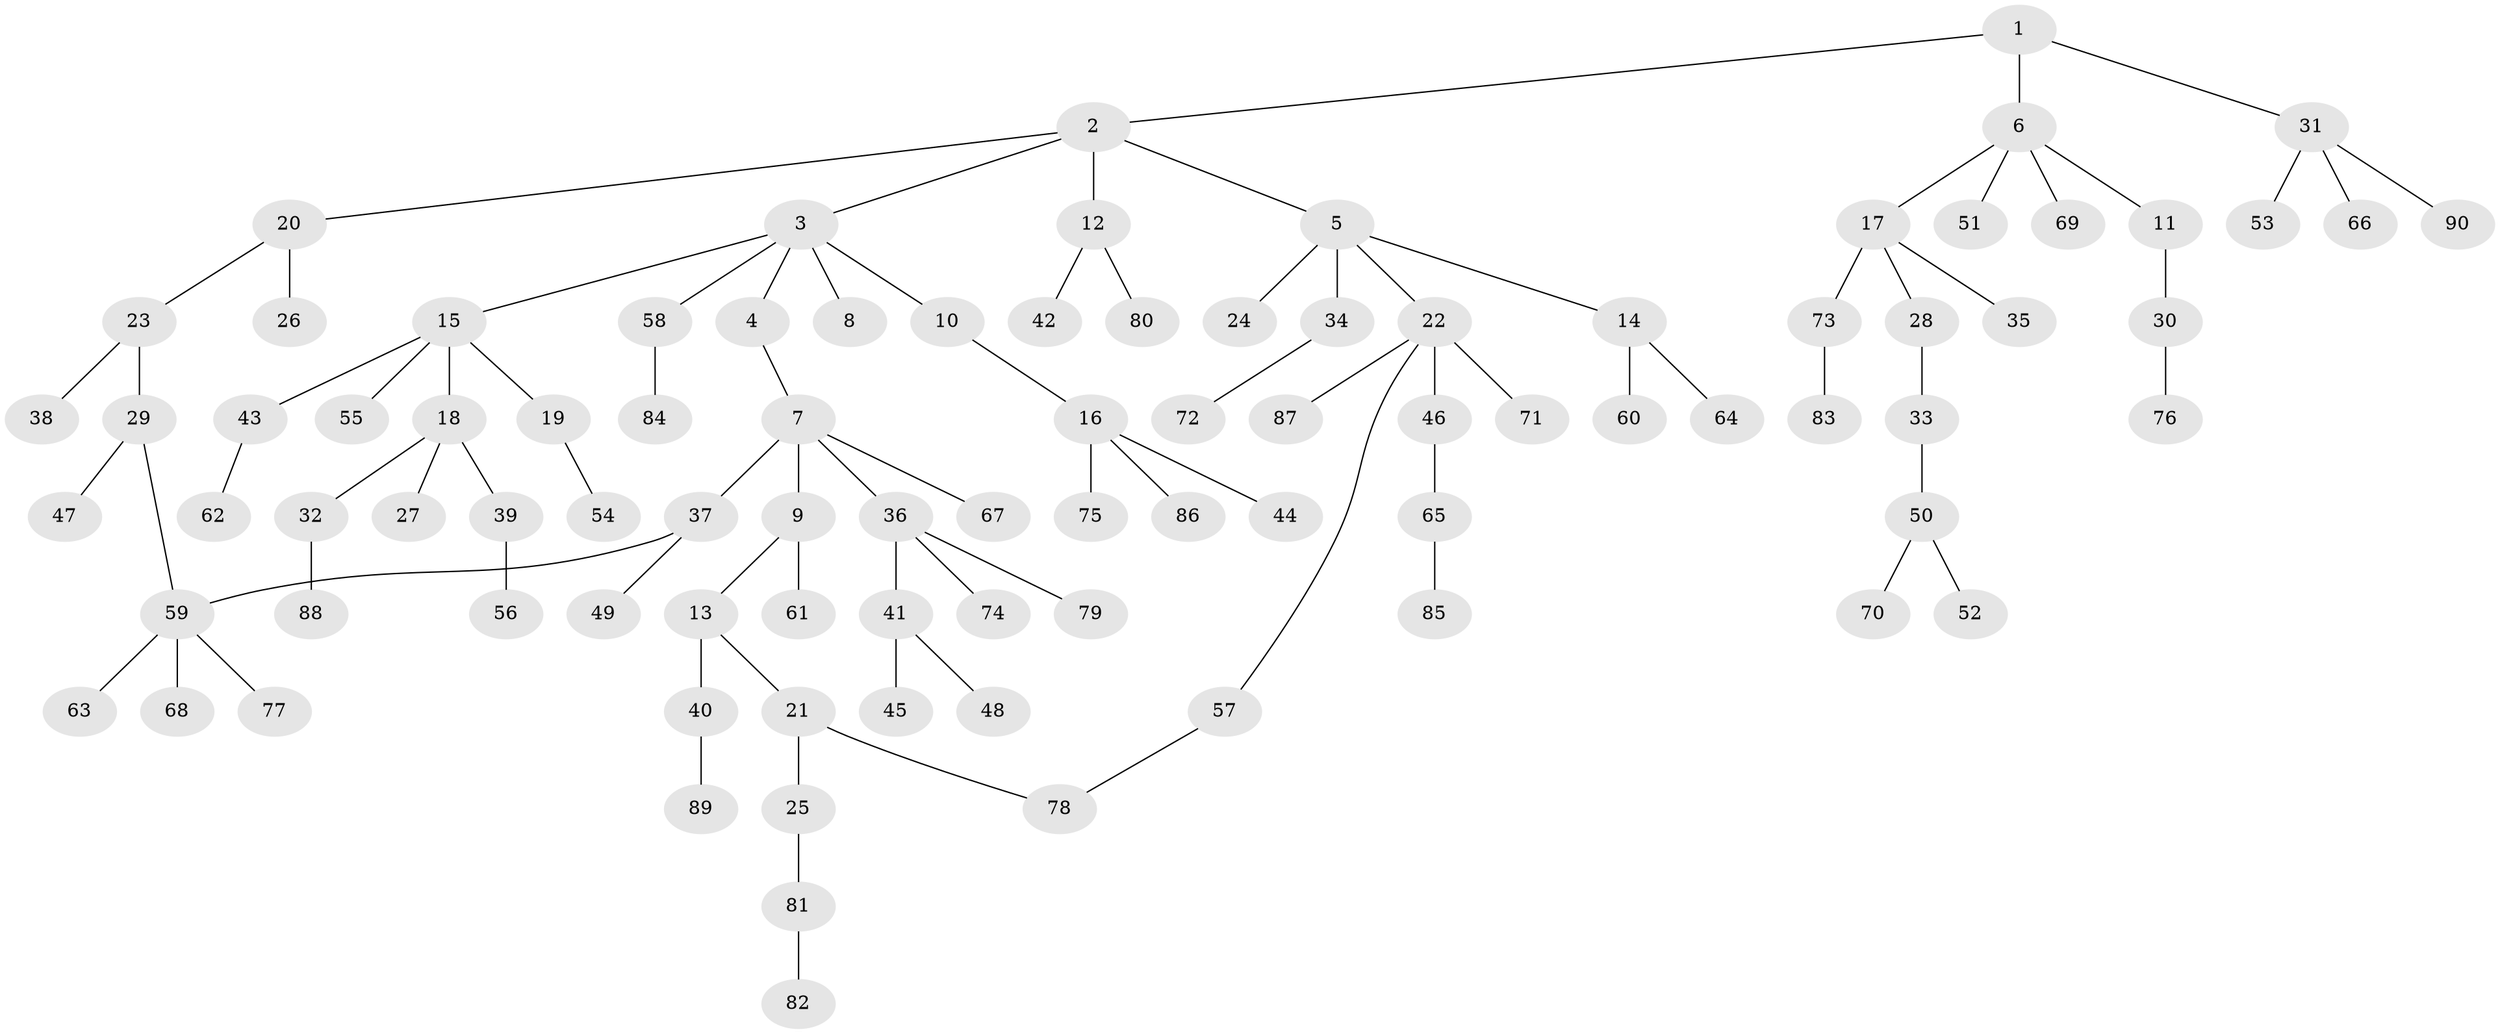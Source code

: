 // Generated by graph-tools (version 1.1) at 2025/10/02/27/25 16:10:52]
// undirected, 90 vertices, 91 edges
graph export_dot {
graph [start="1"]
  node [color=gray90,style=filled];
  1;
  2;
  3;
  4;
  5;
  6;
  7;
  8;
  9;
  10;
  11;
  12;
  13;
  14;
  15;
  16;
  17;
  18;
  19;
  20;
  21;
  22;
  23;
  24;
  25;
  26;
  27;
  28;
  29;
  30;
  31;
  32;
  33;
  34;
  35;
  36;
  37;
  38;
  39;
  40;
  41;
  42;
  43;
  44;
  45;
  46;
  47;
  48;
  49;
  50;
  51;
  52;
  53;
  54;
  55;
  56;
  57;
  58;
  59;
  60;
  61;
  62;
  63;
  64;
  65;
  66;
  67;
  68;
  69;
  70;
  71;
  72;
  73;
  74;
  75;
  76;
  77;
  78;
  79;
  80;
  81;
  82;
  83;
  84;
  85;
  86;
  87;
  88;
  89;
  90;
  1 -- 2;
  1 -- 6;
  1 -- 31;
  2 -- 3;
  2 -- 5;
  2 -- 12;
  2 -- 20;
  3 -- 4;
  3 -- 8;
  3 -- 10;
  3 -- 15;
  3 -- 58;
  4 -- 7;
  5 -- 14;
  5 -- 22;
  5 -- 24;
  5 -- 34;
  6 -- 11;
  6 -- 17;
  6 -- 51;
  6 -- 69;
  7 -- 9;
  7 -- 36;
  7 -- 37;
  7 -- 67;
  9 -- 13;
  9 -- 61;
  10 -- 16;
  11 -- 30;
  12 -- 42;
  12 -- 80;
  13 -- 21;
  13 -- 40;
  14 -- 60;
  14 -- 64;
  15 -- 18;
  15 -- 19;
  15 -- 43;
  15 -- 55;
  16 -- 44;
  16 -- 75;
  16 -- 86;
  17 -- 28;
  17 -- 35;
  17 -- 73;
  18 -- 27;
  18 -- 32;
  18 -- 39;
  19 -- 54;
  20 -- 23;
  20 -- 26;
  21 -- 25;
  21 -- 78;
  22 -- 46;
  22 -- 57;
  22 -- 71;
  22 -- 87;
  23 -- 29;
  23 -- 38;
  25 -- 81;
  28 -- 33;
  29 -- 47;
  29 -- 59;
  30 -- 76;
  31 -- 53;
  31 -- 66;
  31 -- 90;
  32 -- 88;
  33 -- 50;
  34 -- 72;
  36 -- 41;
  36 -- 74;
  36 -- 79;
  37 -- 49;
  37 -- 59;
  39 -- 56;
  40 -- 89;
  41 -- 45;
  41 -- 48;
  43 -- 62;
  46 -- 65;
  50 -- 52;
  50 -- 70;
  57 -- 78;
  58 -- 84;
  59 -- 63;
  59 -- 68;
  59 -- 77;
  65 -- 85;
  73 -- 83;
  81 -- 82;
}
